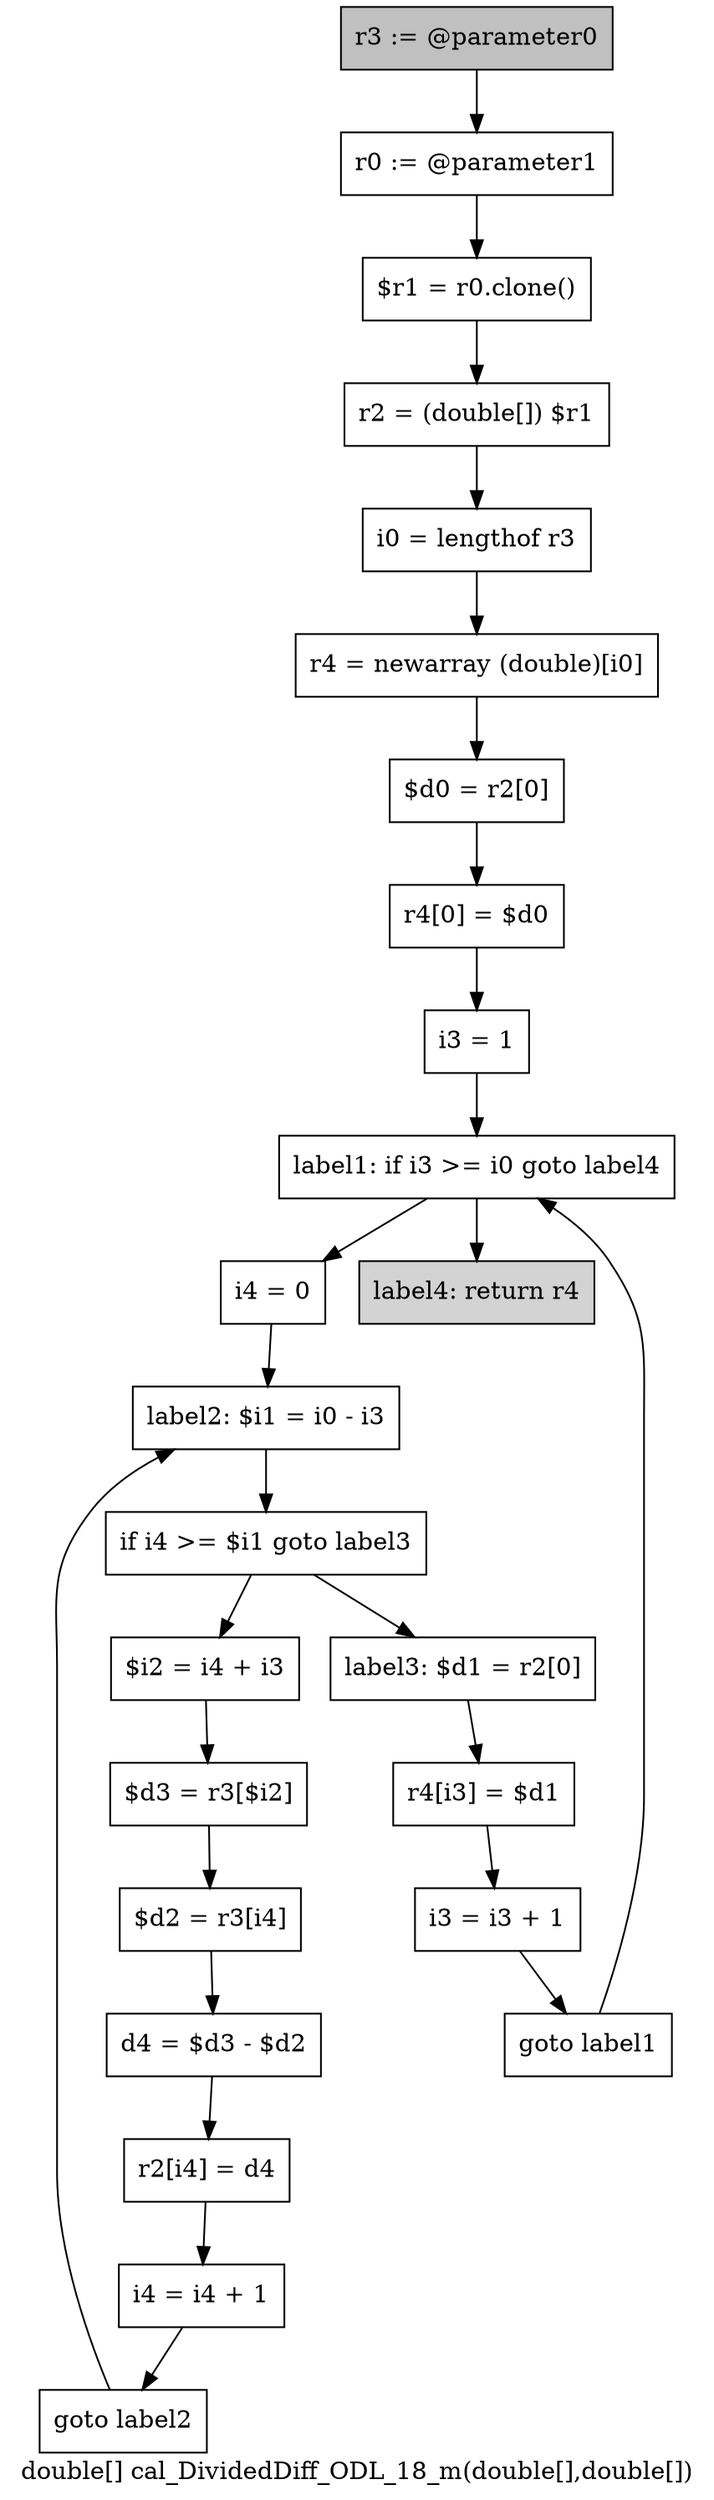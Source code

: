 digraph "double[] cal_DividedDiff_ODL_18_m(double[],double[])" {
    label="double[] cal_DividedDiff_ODL_18_m(double[],double[])";
    node [shape=box];
    "0" [style=filled,fillcolor=gray,label="r3 := @parameter0",];
    "1" [label="r0 := @parameter1",];
    "0"->"1";
    "2" [label="$r1 = r0.clone()",];
    "1"->"2";
    "3" [label="r2 = (double[]) $r1",];
    "2"->"3";
    "4" [label="i0 = lengthof r3",];
    "3"->"4";
    "5" [label="r4 = newarray (double)[i0]",];
    "4"->"5";
    "6" [label="$d0 = r2[0]",];
    "5"->"6";
    "7" [label="r4[0] = $d0",];
    "6"->"7";
    "8" [label="i3 = 1",];
    "7"->"8";
    "9" [label="label1: if i3 >= i0 goto label4",];
    "8"->"9";
    "10" [label="i4 = 0",];
    "9"->"10";
    "24" [style=filled,fillcolor=lightgray,label="label4: return r4",];
    "9"->"24";
    "11" [label="label2: $i1 = i0 - i3",];
    "10"->"11";
    "12" [label="if i4 >= $i1 goto label3",];
    "11"->"12";
    "13" [label="$i2 = i4 + i3",];
    "12"->"13";
    "20" [label="label3: $d1 = r2[0]",];
    "12"->"20";
    "14" [label="$d3 = r3[$i2]",];
    "13"->"14";
    "15" [label="$d2 = r3[i4]",];
    "14"->"15";
    "16" [label="d4 = $d3 - $d2",];
    "15"->"16";
    "17" [label="r2[i4] = d4",];
    "16"->"17";
    "18" [label="i4 = i4 + 1",];
    "17"->"18";
    "19" [label="goto label2",];
    "18"->"19";
    "19"->"11";
    "21" [label="r4[i3] = $d1",];
    "20"->"21";
    "22" [label="i3 = i3 + 1",];
    "21"->"22";
    "23" [label="goto label1",];
    "22"->"23";
    "23"->"9";
}
